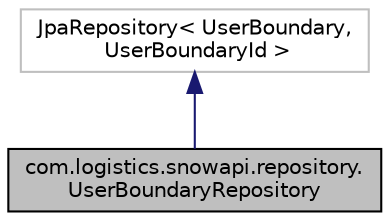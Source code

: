 digraph "com.logistics.snowapi.repository.UserBoundaryRepository"
{
 // LATEX_PDF_SIZE
  edge [fontname="Helvetica",fontsize="10",labelfontname="Helvetica",labelfontsize="10"];
  node [fontname="Helvetica",fontsize="10",shape=record];
  Node1 [label="com.logistics.snowapi.repository.\lUserBoundaryRepository",height=0.2,width=0.4,color="black", fillcolor="grey75", style="filled", fontcolor="black",tooltip=" "];
  Node2 -> Node1 [dir="back",color="midnightblue",fontsize="10",style="solid",fontname="Helvetica"];
  Node2 [label="JpaRepository\< UserBoundary,\l UserBoundaryId \>",height=0.2,width=0.4,color="grey75", fillcolor="white", style="filled",tooltip=" "];
}
